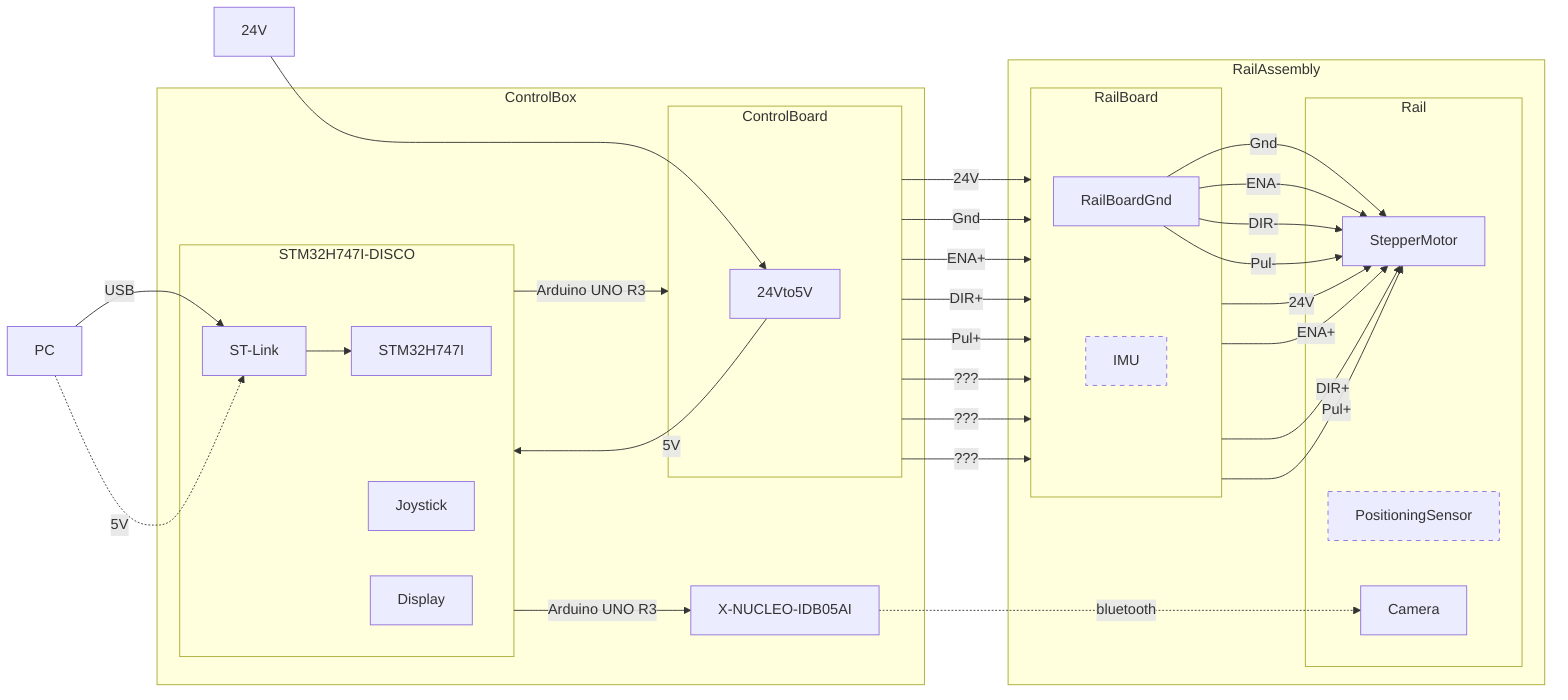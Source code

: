 flowchart LR;

  subgraph ControlBox
    direction TB
    subgraph STM32H747I-DISCO
      STM32H747I
      ST-Link --> STM32H747I
      Joystick
      Display
    end
    STM32H747I-DISCO -->|Arduino UNO R3| X-NUCLEO-IDB05AI

    subgraph ControlBoard
      24Vto5V
    end
    24Vto5V -->|5V| STM32H747I-DISCO
    STM32H747I-DISCO -->|Arduino UNO R3| ControlBoard
  end

  PC -->|USB| ST-Link
  PC-. 5V .->ST-Link

  subgraph RailAssembly
    subgraph RailBoard
      direction TB 
      IMU
      RailBoardGnd
    end
    subgraph Rail
      StepperMotor
      PositioningSensor
      Camera
    end
    RailBoard -->|24V| StepperMotor
    RailBoard -->|ENA+| StepperMotor
    RailBoard -->|DIR+| StepperMotor
    RailBoard -->|Pul+| StepperMotor
    RailBoardGnd -->|Gnd| StepperMotor
    RailBoardGnd -->|ENA-| StepperMotor
    RailBoardGnd -->|DIR-| StepperMotor
    RailBoardGnd -->|Pul-| StepperMotor
  end

  ControlBoard -->|24V| RailBoard
  ControlBoard -->|Gnd| RailBoard
  ControlBoard -->|ENA+| RailBoard
  ControlBoard -->|DIR+| RailBoard
  ControlBoard -->|Pul+| RailBoard
  ControlBoard -->|???| RailBoard
  ControlBoard -->|???| RailBoard
  ControlBoard -->|???| RailBoard

  24V ---> 24Vto5V
  X-NUCLEO-IDB05AI-. bluetooth .->Camera

  style IMU stroke-dasharray: 5 5
  style PositioningSensor stroke-dasharray: 5 5